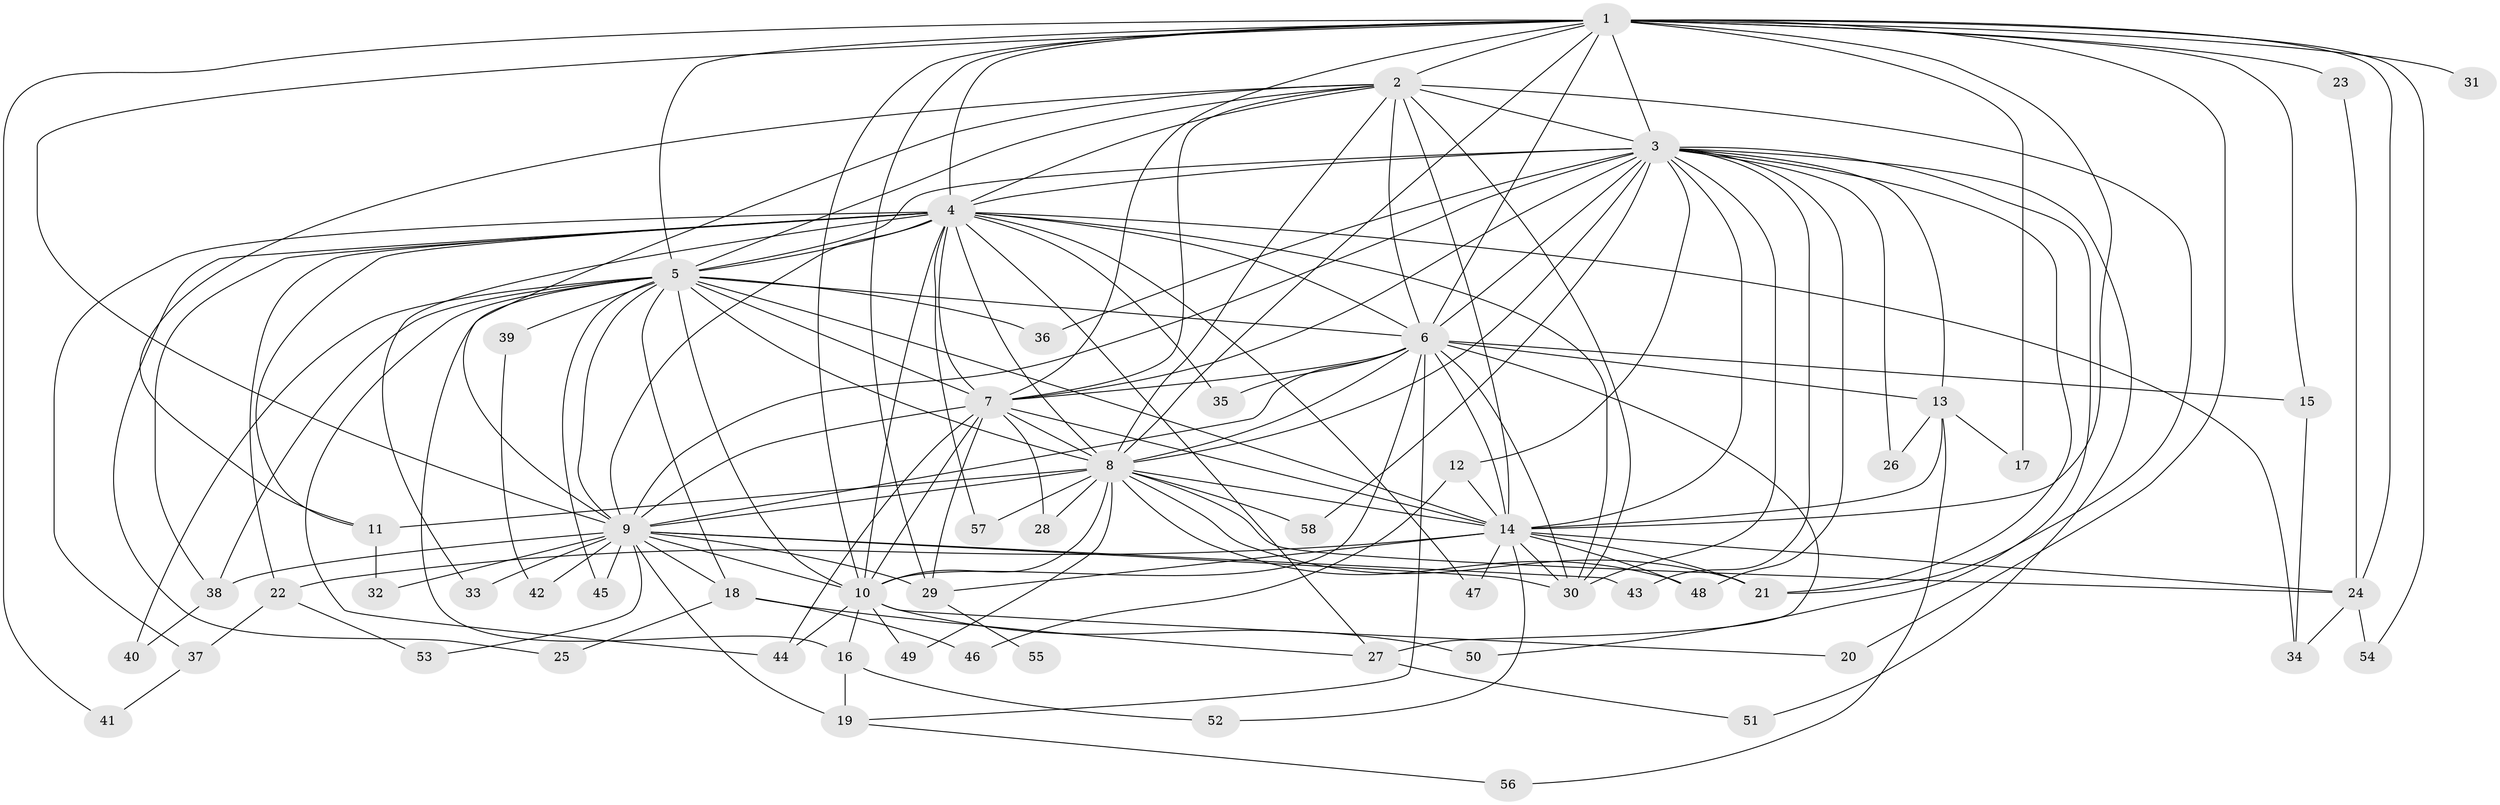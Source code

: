 // original degree distribution, {22: 0.017391304347826087, 21: 0.008695652173913044, 25: 0.017391304347826087, 23: 0.008695652173913044, 18: 0.008695652173913044, 19: 0.008695652173913044, 34: 0.008695652173913044, 26: 0.008695652173913044, 6: 0.017391304347826087, 4: 0.0782608695652174, 5: 0.034782608695652174, 7: 0.008695652173913044, 3: 0.19130434782608696, 2: 0.5826086956521739}
// Generated by graph-tools (version 1.1) at 2025/34/03/09/25 02:34:41]
// undirected, 58 vertices, 158 edges
graph export_dot {
graph [start="1"]
  node [color=gray90,style=filled];
  1;
  2;
  3;
  4;
  5;
  6;
  7;
  8;
  9;
  10;
  11;
  12;
  13;
  14;
  15;
  16;
  17;
  18;
  19;
  20;
  21;
  22;
  23;
  24;
  25;
  26;
  27;
  28;
  29;
  30;
  31;
  32;
  33;
  34;
  35;
  36;
  37;
  38;
  39;
  40;
  41;
  42;
  43;
  44;
  45;
  46;
  47;
  48;
  49;
  50;
  51;
  52;
  53;
  54;
  55;
  56;
  57;
  58;
  1 -- 2 [weight=1.0];
  1 -- 3 [weight=2.0];
  1 -- 4 [weight=1.0];
  1 -- 5 [weight=1.0];
  1 -- 6 [weight=3.0];
  1 -- 7 [weight=1.0];
  1 -- 8 [weight=1.0];
  1 -- 9 [weight=1.0];
  1 -- 10 [weight=1.0];
  1 -- 14 [weight=1.0];
  1 -- 15 [weight=1.0];
  1 -- 17 [weight=1.0];
  1 -- 20 [weight=1.0];
  1 -- 23 [weight=2.0];
  1 -- 24 [weight=1.0];
  1 -- 29 [weight=1.0];
  1 -- 31 [weight=1.0];
  1 -- 41 [weight=1.0];
  1 -- 54 [weight=1.0];
  2 -- 3 [weight=1.0];
  2 -- 4 [weight=1.0];
  2 -- 5 [weight=1.0];
  2 -- 6 [weight=3.0];
  2 -- 7 [weight=1.0];
  2 -- 8 [weight=1.0];
  2 -- 9 [weight=1.0];
  2 -- 11 [weight=1.0];
  2 -- 14 [weight=3.0];
  2 -- 21 [weight=1.0];
  2 -- 30 [weight=6.0];
  3 -- 4 [weight=1.0];
  3 -- 5 [weight=1.0];
  3 -- 6 [weight=2.0];
  3 -- 7 [weight=1.0];
  3 -- 8 [weight=2.0];
  3 -- 9 [weight=1.0];
  3 -- 12 [weight=1.0];
  3 -- 13 [weight=1.0];
  3 -- 14 [weight=1.0];
  3 -- 21 [weight=1.0];
  3 -- 26 [weight=1.0];
  3 -- 30 [weight=1.0];
  3 -- 36 [weight=2.0];
  3 -- 43 [weight=1.0];
  3 -- 48 [weight=1.0];
  3 -- 50 [weight=1.0];
  3 -- 51 [weight=1.0];
  3 -- 58 [weight=1.0];
  4 -- 5 [weight=2.0];
  4 -- 6 [weight=3.0];
  4 -- 7 [weight=1.0];
  4 -- 8 [weight=1.0];
  4 -- 9 [weight=2.0];
  4 -- 10 [weight=1.0];
  4 -- 11 [weight=1.0];
  4 -- 22 [weight=1.0];
  4 -- 25 [weight=1.0];
  4 -- 27 [weight=1.0];
  4 -- 30 [weight=1.0];
  4 -- 33 [weight=1.0];
  4 -- 34 [weight=2.0];
  4 -- 35 [weight=1.0];
  4 -- 37 [weight=1.0];
  4 -- 38 [weight=1.0];
  4 -- 47 [weight=1.0];
  4 -- 57 [weight=1.0];
  5 -- 6 [weight=2.0];
  5 -- 7 [weight=1.0];
  5 -- 8 [weight=1.0];
  5 -- 9 [weight=1.0];
  5 -- 10 [weight=1.0];
  5 -- 14 [weight=2.0];
  5 -- 16 [weight=1.0];
  5 -- 18 [weight=1.0];
  5 -- 36 [weight=1.0];
  5 -- 38 [weight=1.0];
  5 -- 39 [weight=1.0];
  5 -- 40 [weight=1.0];
  5 -- 44 [weight=1.0];
  5 -- 45 [weight=1.0];
  6 -- 7 [weight=2.0];
  6 -- 8 [weight=3.0];
  6 -- 9 [weight=3.0];
  6 -- 10 [weight=1.0];
  6 -- 13 [weight=1.0];
  6 -- 14 [weight=3.0];
  6 -- 15 [weight=1.0];
  6 -- 19 [weight=1.0];
  6 -- 27 [weight=2.0];
  6 -- 30 [weight=2.0];
  6 -- 35 [weight=1.0];
  7 -- 8 [weight=2.0];
  7 -- 9 [weight=1.0];
  7 -- 10 [weight=1.0];
  7 -- 14 [weight=17.0];
  7 -- 28 [weight=2.0];
  7 -- 29 [weight=1.0];
  7 -- 44 [weight=1.0];
  8 -- 9 [weight=1.0];
  8 -- 10 [weight=1.0];
  8 -- 11 [weight=1.0];
  8 -- 14 [weight=1.0];
  8 -- 21 [weight=1.0];
  8 -- 24 [weight=1.0];
  8 -- 28 [weight=1.0];
  8 -- 48 [weight=1.0];
  8 -- 49 [weight=1.0];
  8 -- 57 [weight=1.0];
  8 -- 58 [weight=1.0];
  9 -- 10 [weight=1.0];
  9 -- 18 [weight=1.0];
  9 -- 19 [weight=2.0];
  9 -- 29 [weight=2.0];
  9 -- 30 [weight=1.0];
  9 -- 32 [weight=2.0];
  9 -- 33 [weight=1.0];
  9 -- 38 [weight=1.0];
  9 -- 42 [weight=1.0];
  9 -- 43 [weight=1.0];
  9 -- 45 [weight=1.0];
  9 -- 53 [weight=1.0];
  10 -- 16 [weight=1.0];
  10 -- 20 [weight=1.0];
  10 -- 44 [weight=2.0];
  10 -- 49 [weight=1.0];
  10 -- 50 [weight=1.0];
  11 -- 32 [weight=2.0];
  12 -- 14 [weight=1.0];
  12 -- 46 [weight=1.0];
  13 -- 14 [weight=2.0];
  13 -- 17 [weight=1.0];
  13 -- 26 [weight=1.0];
  13 -- 56 [weight=1.0];
  14 -- 21 [weight=1.0];
  14 -- 22 [weight=1.0];
  14 -- 24 [weight=1.0];
  14 -- 29 [weight=1.0];
  14 -- 30 [weight=1.0];
  14 -- 47 [weight=1.0];
  14 -- 48 [weight=1.0];
  14 -- 52 [weight=1.0];
  15 -- 34 [weight=1.0];
  16 -- 19 [weight=1.0];
  16 -- 52 [weight=1.0];
  18 -- 25 [weight=1.0];
  18 -- 27 [weight=1.0];
  18 -- 46 [weight=1.0];
  19 -- 56 [weight=1.0];
  22 -- 37 [weight=1.0];
  22 -- 53 [weight=1.0];
  23 -- 24 [weight=1.0];
  24 -- 34 [weight=1.0];
  24 -- 54 [weight=1.0];
  27 -- 51 [weight=1.0];
  29 -- 55 [weight=2.0];
  37 -- 41 [weight=1.0];
  38 -- 40 [weight=1.0];
  39 -- 42 [weight=1.0];
}
